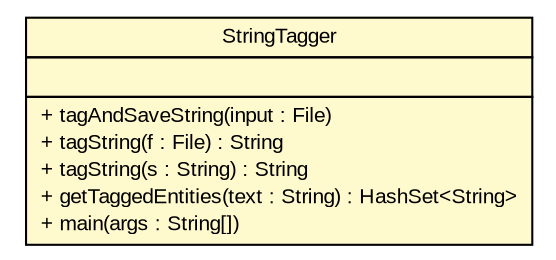 #!/usr/local/bin/dot
#
# Class diagram 
# Generated by UMLGraph version 5.2 (http://www.umlgraph.org/)
#

digraph G {
	edge [fontname="arial",fontsize=10,labelfontname="arial",labelfontsize=10];
	node [fontname="arial",fontsize=10,shape=plaintext];
	nodesep=0.25;
	ranksep=0.5;
	// tud.iir.tagging.StringTagger
	c53181 [label=<<table title="tud.iir.tagging.StringTagger" border="0" cellborder="1" cellspacing="0" cellpadding="2" port="p" bgcolor="lemonChiffon" href="./StringTagger.html">
		<tr><td><table border="0" cellspacing="0" cellpadding="1">
<tr><td align="center" balign="center"> StringTagger </td></tr>
		</table></td></tr>
		<tr><td><table border="0" cellspacing="0" cellpadding="1">
<tr><td align="left" balign="left">  </td></tr>
		</table></td></tr>
		<tr><td><table border="0" cellspacing="0" cellpadding="1">
<tr><td align="left" balign="left"> + tagAndSaveString(input : File) </td></tr>
<tr><td align="left" balign="left"> + tagString(f : File) : String </td></tr>
<tr><td align="left" balign="left"> + tagString(s : String) : String </td></tr>
<tr><td align="left" balign="left"> + getTaggedEntities(text : String) : HashSet&lt;String&gt; </td></tr>
<tr><td align="left" balign="left"> + main(args : String[]) </td></tr>
		</table></td></tr>
		</table>>, fontname="arial", fontcolor="black", fontsize=10.0];
}

